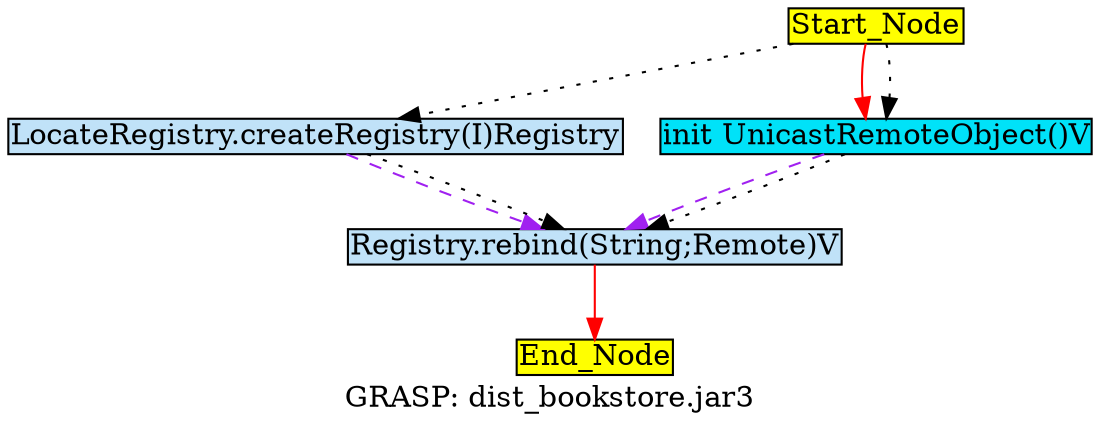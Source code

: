digraph G {
	graph[label="GRASP: dist_bookstore.jar3"];	node[style=filled,fillcolor ="white",shape=box,margin=0.02,width=0,height=0];
	"Start_Node"[fillcolor ="yellow",style="filled" ];
	"Start_Node"[fillcolor ="yellow",style="filled" ];
	"End_Node"[fillcolor ="yellow",style="filled" ];
	"LocateRegistry.createRegistry(I)Registry"[fillcolor ="#c0e2f8",style="filled" ];
	"Registry.rebind(String;Remote)V"[fillcolor ="#c0e2f8",style="filled" ];
	"init UnicastRemoteObject()V"[fillcolor ="#00e2f8",style="filled" ];
	"Start_Node" -> "LocateRegistry.createRegistry(I)Registry"[color="black",style=dotted];
	"Start_Node" -> "init UnicastRemoteObject()V"[color="red",style=solid];
	"Start_Node" -> "init UnicastRemoteObject()V"[color="black",style=dotted];
	"LocateRegistry.createRegistry(I)Registry" -> "Registry.rebind(String;Remote)V"[color="purple",style=dashed];
	"LocateRegistry.createRegistry(I)Registry" -> "Registry.rebind(String;Remote)V"[color="black",style=dotted];
	"Registry.rebind(String;Remote)V" -> "End_Node"[color="red",style=solid];
	"init UnicastRemoteObject()V" -> "Registry.rebind(String;Remote)V"[color="purple",style=dashed];
	"init UnicastRemoteObject()V" -> "Registry.rebind(String;Remote)V"[color="black",style=dotted];
}
